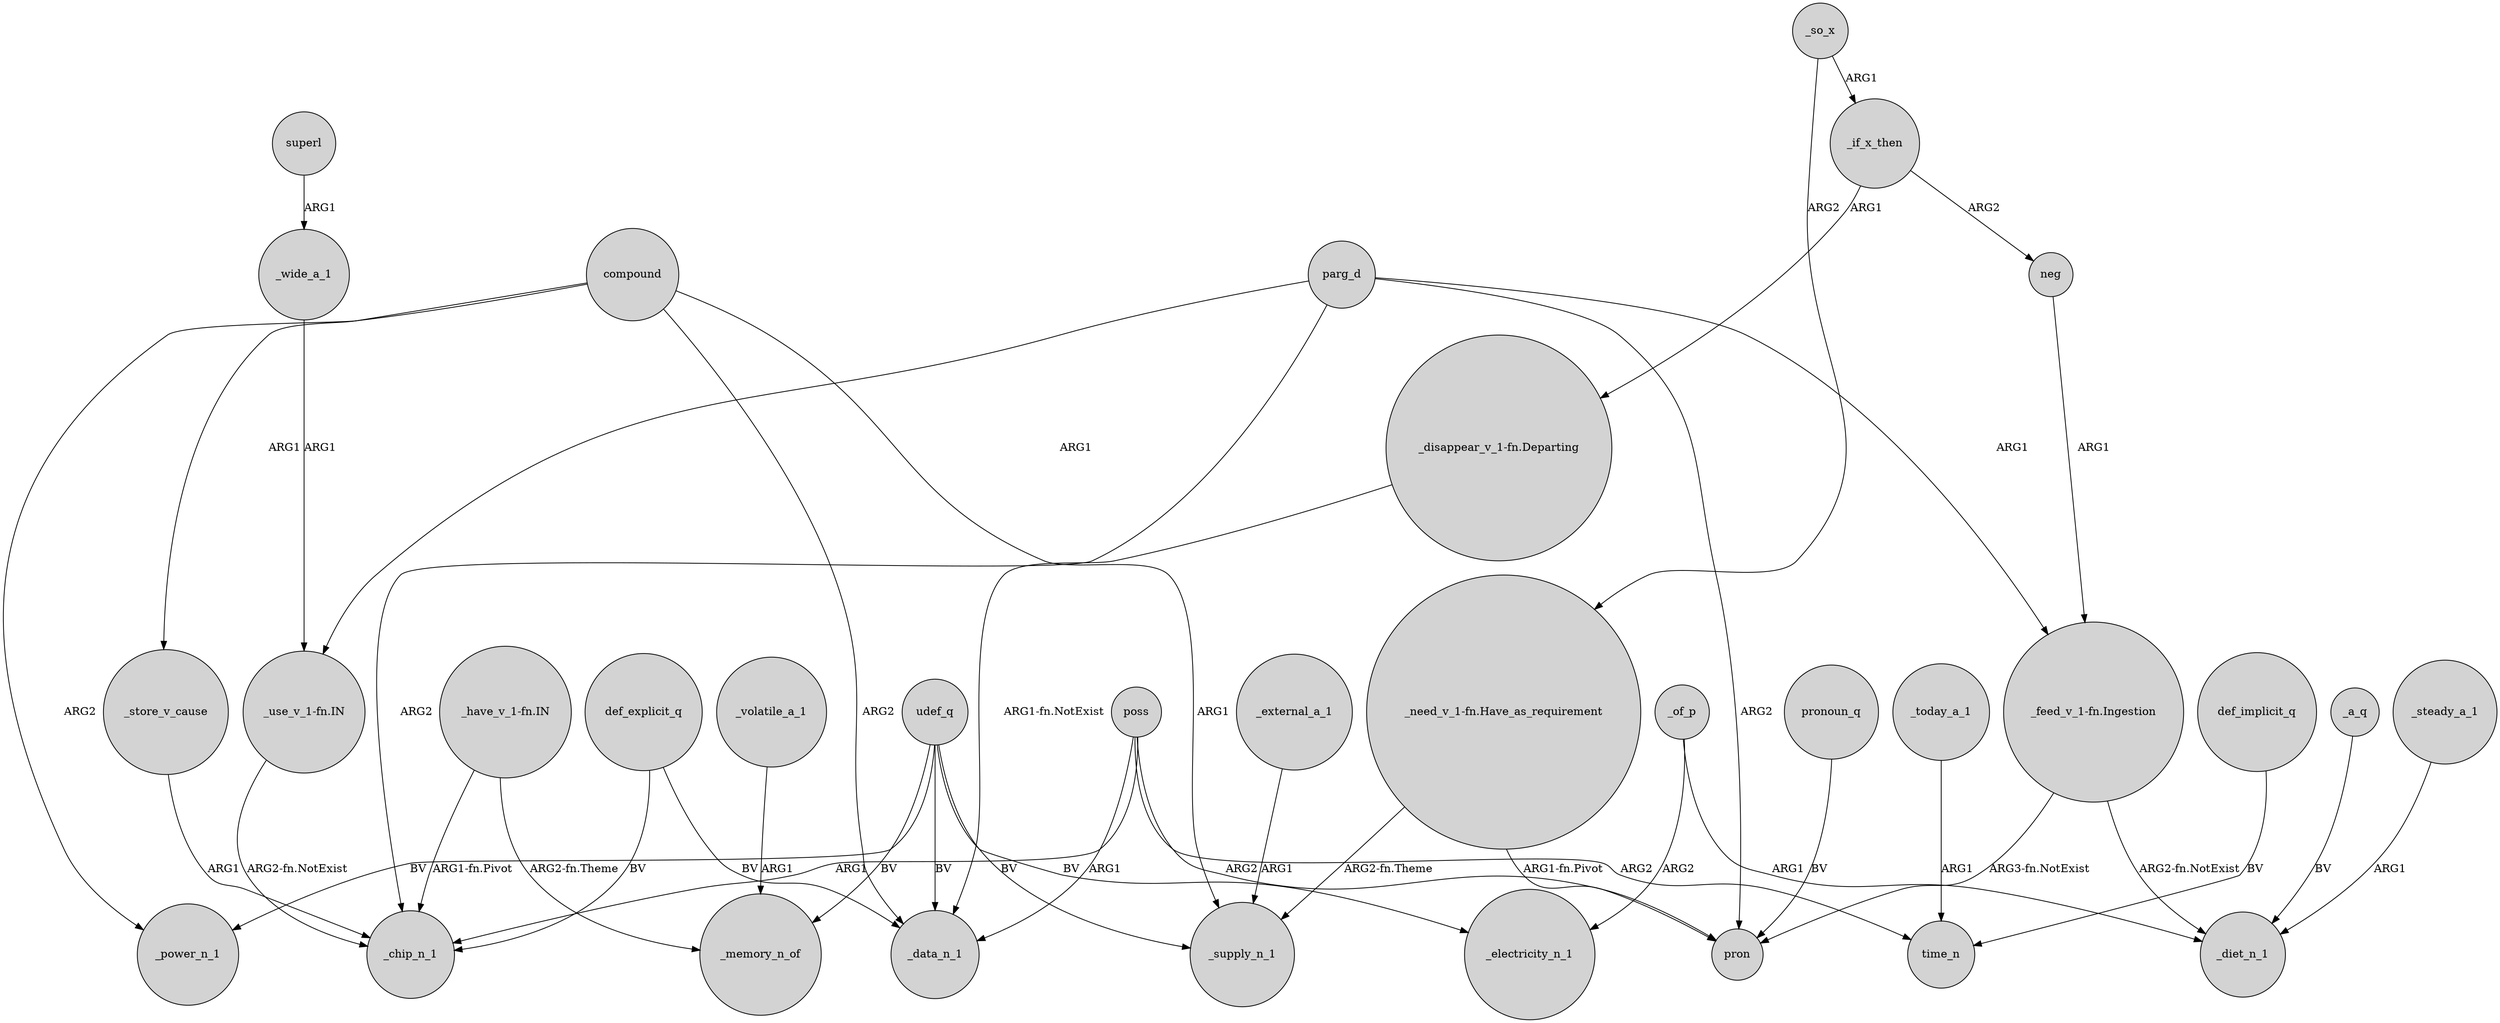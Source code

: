 digraph {
	node [shape=circle style=filled]
	_steady_a_1 -> _diet_n_1 [label=ARG1]
	"_need_v_1-fn.Have_as_requirement" -> pron [label="ARG1-fn.Pivot"]
	"_use_v_1-fn.IN" -> _chip_n_1 [label="ARG2-fn.NotExist"]
	superl -> _wide_a_1 [label=ARG1]
	_today_a_1 -> time_n [label=ARG1]
	parg_d -> "_feed_v_1-fn.Ingestion" [label=ARG1]
	poss -> pron [label=ARG2]
	"_need_v_1-fn.Have_as_requirement" -> _supply_n_1 [label="ARG2-fn.Theme"]
	def_implicit_q -> time_n [label=BV]
	_so_x -> "_need_v_1-fn.Have_as_requirement" [label=ARG2]
	_store_v_cause -> _chip_n_1 [label=ARG1]
	_wide_a_1 -> "_use_v_1-fn.IN" [label=ARG1]
	def_explicit_q -> _data_n_1 [label=BV]
	poss -> _data_n_1 [label=ARG1]
	_of_p -> _diet_n_1 [label=ARG1]
	parg_d -> _chip_n_1 [label=ARG2]
	poss -> time_n [label=ARG2]
	udef_q -> _electricity_n_1 [label=BV]
	udef_q -> _supply_n_1 [label=BV]
	udef_q -> _memory_n_of [label=BV]
	parg_d -> pron [label=ARG2]
	_if_x_then -> neg [label=ARG2]
	"_feed_v_1-fn.Ingestion" -> _diet_n_1 [label="ARG2-fn.NotExist"]
	pronoun_q -> pron [label=BV]
	"_disappear_v_1-fn.Departing" -> _data_n_1 [label="ARG1-fn.NotExist"]
	neg -> "_feed_v_1-fn.Ingestion" [label=ARG1]
	udef_q -> _data_n_1 [label=BV]
	parg_d -> "_use_v_1-fn.IN" [label=ARG1]
	_a_q -> _diet_n_1 [label=BV]
	compound -> _power_n_1 [label=ARG2]
	"_have_v_1-fn.IN" -> _memory_n_of [label="ARG2-fn.Theme"]
	"_feed_v_1-fn.Ingestion" -> pron [label="ARG3-fn.NotExist"]
	compound -> _store_v_cause [label=ARG1]
	def_explicit_q -> _chip_n_1 [label=BV]
	compound -> _supply_n_1 [label=ARG1]
	_so_x -> _if_x_then [label=ARG1]
	_external_a_1 -> _supply_n_1 [label=ARG1]
	poss -> _chip_n_1 [label=ARG1]
	_if_x_then -> "_disappear_v_1-fn.Departing" [label=ARG1]
	udef_q -> _power_n_1 [label=BV]
	compound -> _data_n_1 [label=ARG2]
	_of_p -> _electricity_n_1 [label=ARG2]
	"_have_v_1-fn.IN" -> _chip_n_1 [label="ARG1-fn.Pivot"]
	_volatile_a_1 -> _memory_n_of [label=ARG1]
}
